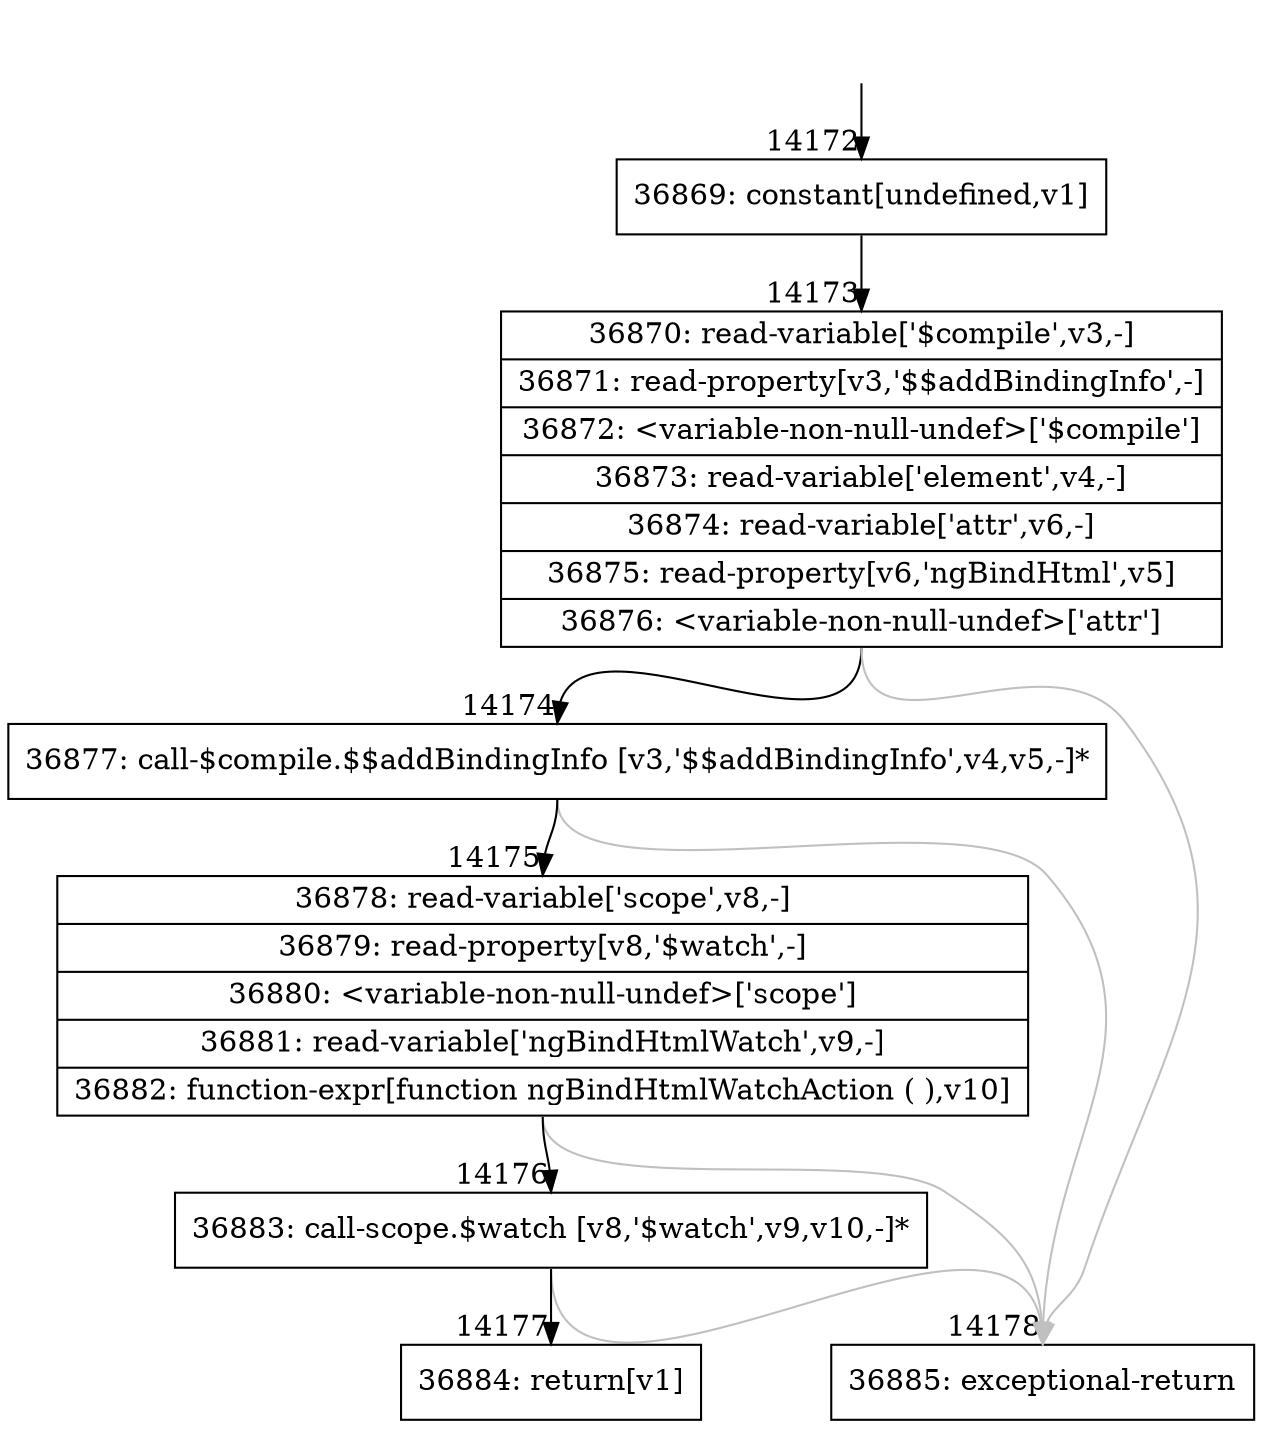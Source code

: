digraph {
rankdir="TD"
BB_entry1118[shape=none,label=""];
BB_entry1118 -> BB14172 [tailport=s, headport=n, headlabel="    14172"]
BB14172 [shape=record label="{36869: constant[undefined,v1]}" ] 
BB14172 -> BB14173 [tailport=s, headport=n, headlabel="      14173"]
BB14173 [shape=record label="{36870: read-variable['$compile',v3,-]|36871: read-property[v3,'$$addBindingInfo',-]|36872: \<variable-non-null-undef\>['$compile']|36873: read-variable['element',v4,-]|36874: read-variable['attr',v6,-]|36875: read-property[v6,'ngBindHtml',v5]|36876: \<variable-non-null-undef\>['attr']}" ] 
BB14173 -> BB14174 [tailport=s, headport=n, headlabel="      14174"]
BB14173 -> BB14178 [tailport=s, headport=n, color=gray, headlabel="      14178"]
BB14174 [shape=record label="{36877: call-$compile.$$addBindingInfo [v3,'$$addBindingInfo',v4,v5,-]*}" ] 
BB14174 -> BB14175 [tailport=s, headport=n, headlabel="      14175"]
BB14174 -> BB14178 [tailport=s, headport=n, color=gray]
BB14175 [shape=record label="{36878: read-variable['scope',v8,-]|36879: read-property[v8,'$watch',-]|36880: \<variable-non-null-undef\>['scope']|36881: read-variable['ngBindHtmlWatch',v9,-]|36882: function-expr[function ngBindHtmlWatchAction ( ),v10]}" ] 
BB14175 -> BB14176 [tailport=s, headport=n, headlabel="      14176"]
BB14175 -> BB14178 [tailport=s, headport=n, color=gray]
BB14176 [shape=record label="{36883: call-scope.$watch [v8,'$watch',v9,v10,-]*}" ] 
BB14176 -> BB14177 [tailport=s, headport=n, headlabel="      14177"]
BB14176 -> BB14178 [tailport=s, headport=n, color=gray]
BB14177 [shape=record label="{36884: return[v1]}" ] 
BB14178 [shape=record label="{36885: exceptional-return}" ] 
//#$~ 22293
}
